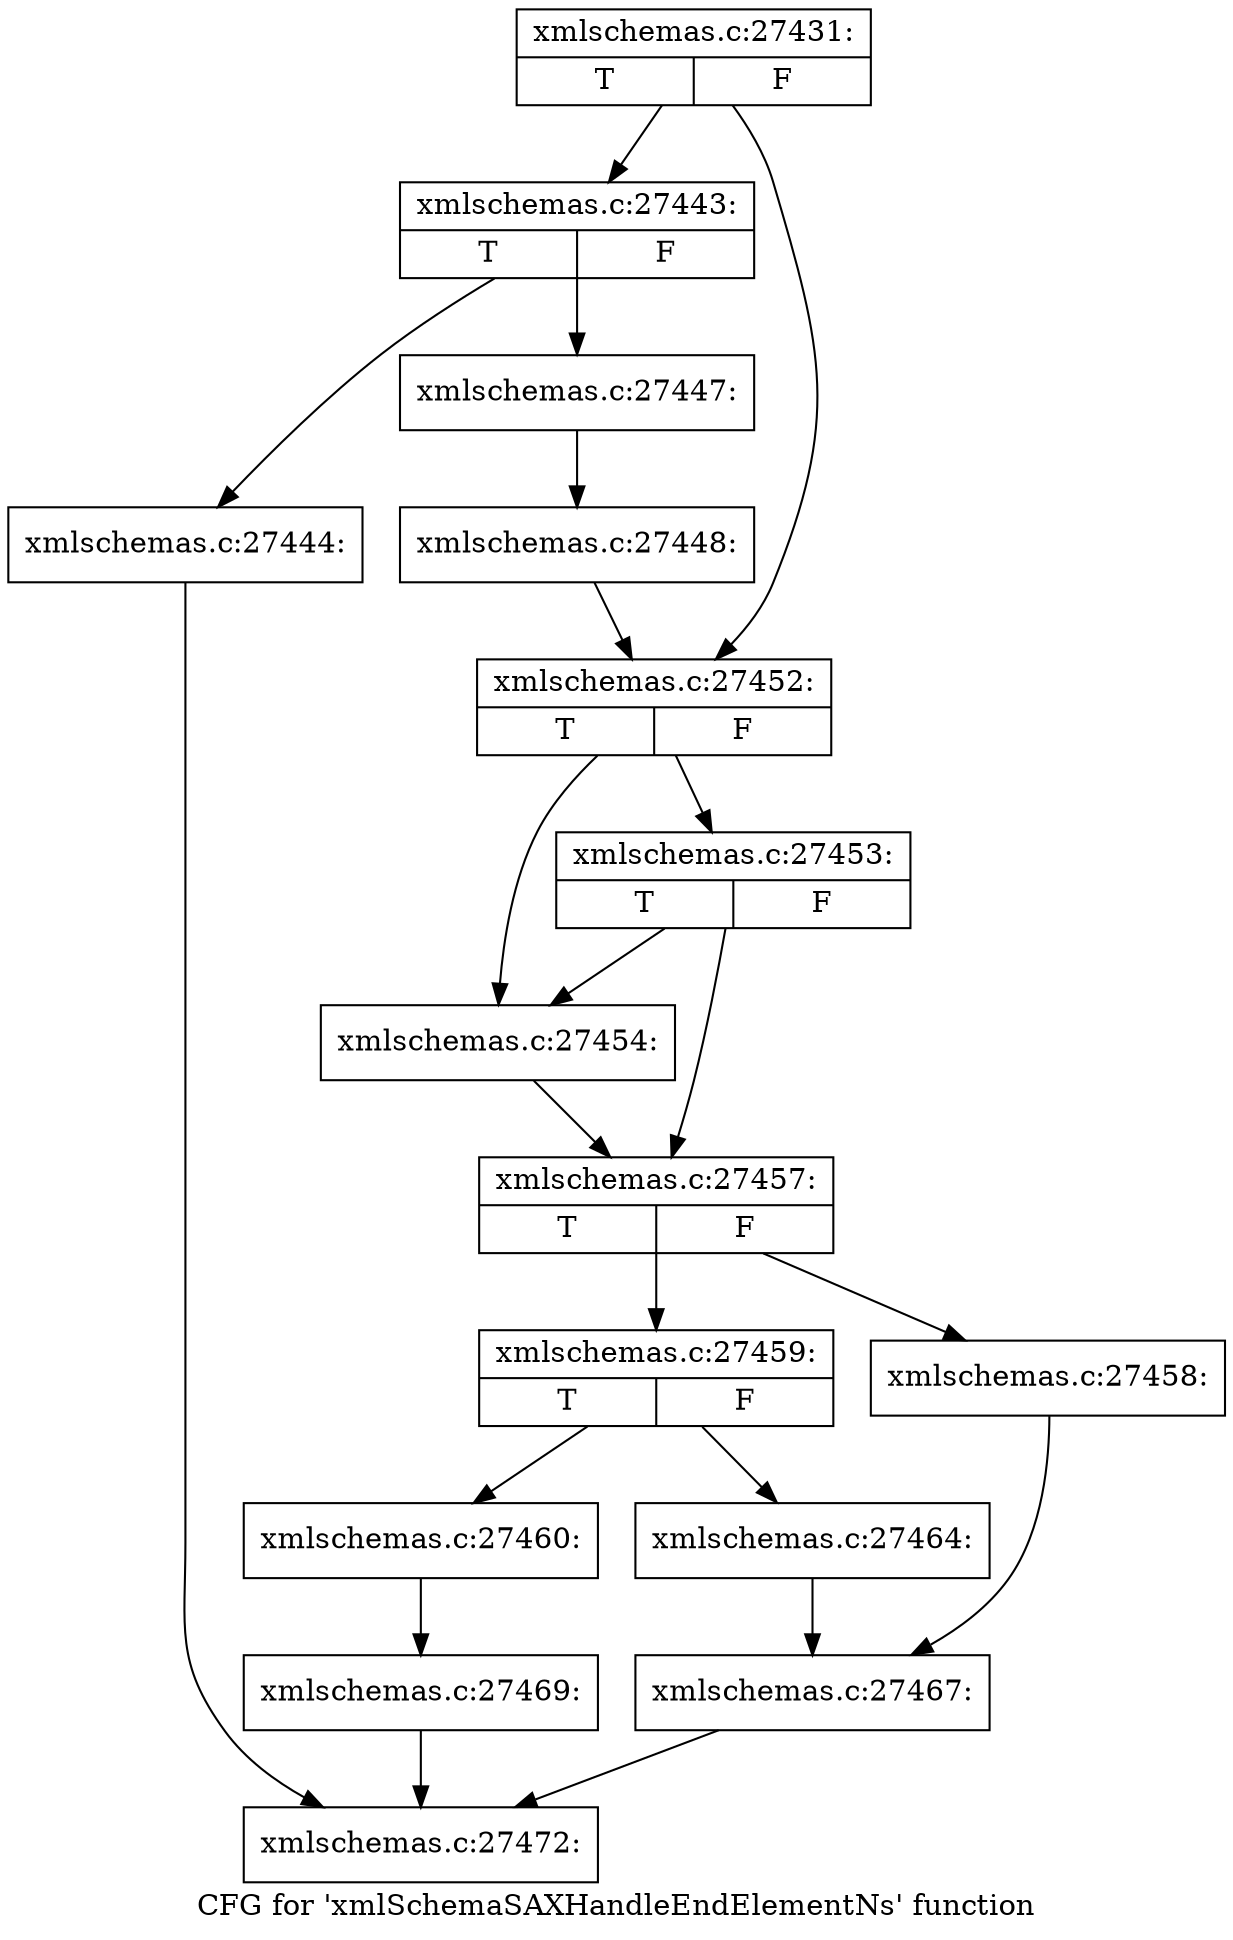 digraph "CFG for 'xmlSchemaSAXHandleEndElementNs' function" {
	label="CFG for 'xmlSchemaSAXHandleEndElementNs' function";

	Node0x569c910 [shape=record,label="{xmlschemas.c:27431:|{<s0>T|<s1>F}}"];
	Node0x569c910 -> Node0x569d1c0;
	Node0x569c910 -> Node0x569d210;
	Node0x569d1c0 [shape=record,label="{xmlschemas.c:27443:|{<s0>T|<s1>F}}"];
	Node0x569d1c0 -> Node0x569d730;
	Node0x569d1c0 -> Node0x569d7d0;
	Node0x569d730 [shape=record,label="{xmlschemas.c:27444:}"];
	Node0x569d730 -> Node0x5689bd0;
	Node0x569d7d0 [shape=record,label="{xmlschemas.c:27447:}"];
	Node0x569d7d0 -> Node0x569d780;
	Node0x569d780 [shape=record,label="{xmlschemas.c:27448:}"];
	Node0x569d780 -> Node0x569d210;
	Node0x569d210 [shape=record,label="{xmlschemas.c:27452:|{<s0>T|<s1>F}}"];
	Node0x569d210 -> Node0x569e600;
	Node0x569d210 -> Node0x569e560;
	Node0x569e600 [shape=record,label="{xmlschemas.c:27453:|{<s0>T|<s1>F}}"];
	Node0x569e600 -> Node0x569e5b0;
	Node0x569e600 -> Node0x569e560;
	Node0x569e560 [shape=record,label="{xmlschemas.c:27454:}"];
	Node0x569e560 -> Node0x569e5b0;
	Node0x569e5b0 [shape=record,label="{xmlschemas.c:27457:|{<s0>T|<s1>F}}"];
	Node0x569e5b0 -> Node0x569faa0;
	Node0x569e5b0 -> Node0x569faf0;
	Node0x569faa0 [shape=record,label="{xmlschemas.c:27459:|{<s0>T|<s1>F}}"];
	Node0x569faa0 -> Node0x569feb0;
	Node0x569faa0 -> Node0x569ff00;
	Node0x569feb0 [shape=record,label="{xmlschemas.c:27460:}"];
	Node0x569feb0 -> Node0x56a01f0;
	Node0x569ff00 [shape=record,label="{xmlschemas.c:27464:}"];
	Node0x569ff00 -> Node0x56a0cc0;
	Node0x569faf0 [shape=record,label="{xmlschemas.c:27458:}"];
	Node0x569faf0 -> Node0x56a0cc0;
	Node0x56a0cc0 [shape=record,label="{xmlschemas.c:27467:}"];
	Node0x56a0cc0 -> Node0x5689bd0;
	Node0x56a01f0 [shape=record,label="{xmlschemas.c:27469:}"];
	Node0x56a01f0 -> Node0x5689bd0;
	Node0x5689bd0 [shape=record,label="{xmlschemas.c:27472:}"];
}
